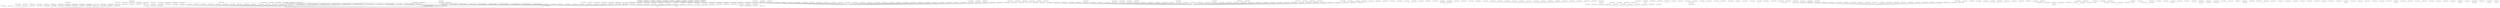 graph g {
  fontname="sans-serif";

  overlap=false;

  subgraph "cluster_net" {
    subgraph "cluster_net.minecraft" {
      subgraph "cluster_net.minecraft.pathfinding" {
      }
      subgraph "cluster_net.minecraft.client" {
        subgraph "cluster_net.minecraft.client.render" {
          subgraph "cluster_net.minecraft.client.render.entity" {
            "dp"[label="net.minecraft.client.render.entity.RenderPainting"];
          }
          "m"[label="net.minecraft.client.render.RenderGlobal"];
        }
        subgraph "cluster_net.minecraft.client.gui" {
          subgraph "cluster_net.minecraft.client.gui.menu" {
            subgraph "cluster_net.minecraft.client.gui.menu.options" {
              "ch"[label="net.minecraft.client.gui.menu.options.Options"];
              "fi"[label="net.minecraft.client.gui.menu.options.TexturePackOptions"];
              "mn"[label="net.minecraft.client.gui.menu.options.VideoOptions"];
            }
            subgraph "cluster_net.minecraft.client.gui.menu.multiplayer" {
              "fv"[label="net.minecraft.client.gui.menu.multiplayer.DownloadingTerrain"];
              "ku"[label="net.minecraft.client.gui.menu.multiplayer.Multiplayer"];
            }
            subgraph "cluster_net.minecraft.client.gui.menu.world" {
              "qp"[label="net.minecraft.client.gui.menu.world.SelectWorld"];
            }
            "cs"[label="net.minecraft.client.gui.menu.GuiScreen"];
            "fh"[label="net.minecraft.client.gui.menu.MainMenu"];
          }
        }
        subgraph "cluster_net.minecraft.client.resources" {
          "cr"[label="net.minecraft.client.resources.ThreadResourceDownload"];
        }
        subgraph "cluster_net.minecraft.client.settings" {
        }
        subgraph "cluster_net.minecraft.client.multiplayer" {
          "lq"[label="net.minecraft.client.multiplayer.WorldClient"];
        }
        "net.minecraft.client.Minecraft"[label="net.minecraft.client.Minecraft"];
        "net.minecraft.client.MinecraftApplet"[label="net.minecraft.client.MinecraftApplet"];
      }
      subgraph "cluster_net.minecraft.block" {
        subgraph "cluster_net.minecraft.block.blockentity" {
          "at"[label="net.minecraft.block.blockentity.BlockEntityTrap"];
          "cq"[label="net.minecraft.block.blockentity.BlockEntityMobSpawner"];
          "iy"[label="net.minecraft.block.blockentity.BlockEntityChest"];
          "rg"[label="net.minecraft.block.blockentity.BlockEntityFurnace"];
          "sj"[label="net.minecraft.block.blockentity.BlockEntityMusic"];
          "xa"[label="net.minecraft.block.blockentity.BlockEntitySign"];
        }
      }
      subgraph "cluster_net.minecraft.util" {
        subgraph "cluster_net.minecraft.util.math" {
        }
      }
      subgraph "cluster_net.minecraft.world" {
        subgraph "cluster_net.minecraft.world.biome" {
        }
        subgraph "cluster_net.minecraft.world.chunk" {
          subgraph "cluster_net.minecraft.world.chunk.storage" {
            "sk"[label="net.minecraft.world.chunk.storage.AlphaChunkLoader"];
          }
        }
        "et"[label="net.minecraft.world.World"];
      }
      subgraph "cluster_net.minecraft.entity" {
        subgraph "cluster_net.minecraft.entity.passive" {
          "fx"[label="net.minecraft.entity.passive.EntityTameable"];
        }
        subgraph "cluster_net.minecraft.entity.player" {
          "gh"[label="net.minecraft.entity.player.Player"];
        }
        subgraph "cluster_net.minecraft.entity.item" {
          "xb"[label="net.minecraft.entity.item.MinecartFurnace"];
        }
        "kw"[label="net.minecraft.entity.LivingBase"];
      }
      subgraph "cluster_net.minecraft.item" {
      }
      subgraph "cluster_net.minecraft.data" {
      }
      subgraph "cluster_net.minecraft.network" {
      }
      subgraph "cluster_net.minecraft.isom" {
        "net.minecraft.isom.IsomPreviewApplet"[label="net.minecraft.isom.IsomPreviewApplet"];
      }
    }
  }
  subgraph "cluster_com" {
    subgraph "cluster_com.mojang" {
      subgraph "cluster_com.mojang.nbt" {
        "o"[label="com.mojang.nbt.NBTFloat"];
        "ha"[label="com.mojang.nbt.NBTByteArray"];
        "kl"[label="com.mojang.nbt.NBTEnd"];
        "ll"[label="com.mojang.nbt.NBTLong"];
        "my"[label="com.mojang.nbt.NBTCompound"];
        "oq"[label="com.mojang.nbt.NBTInt"];
        "pq"[label="com.mojang.nbt.NBTByte"];
        "rl"[label="com.mojang.nbt.NBTList"];
        "rv"[label="com.mojang.nbt.NBTDouble"];
        "tg"[label="com.mojang.nbt.NBTShort"];
        "vs"[label="com.mojang.nbt.NBTString"];
      }
    }
  }
  "a"[label="net.minecraft.src.ClsADslyjvx"];
  "c"[label="net.minecraft.src.ClsCCjrvhrv"];
  "e"[label="net.minecraft.src.ClsEFvyhjji"];
  "f"[label="net.minecraft.src.ClsFGrgmhwz"];
  "g"[label="net.minecraft.src.ClsGBfqkrqc"];
  "i"[label="net.minecraft.src.ClsICcdeqdf"];
  "j"[label="net.minecraft.src.ClsJCevvwxz"];
  "k"[label="net.minecraft.src.ClsKHqzdaz"];
  "l"[label="net.minecraft.src.ClsLEfixejj"];
  "n"[label="net.minecraft.src.ClsNUzjqjc"];
  "p"[label="net.minecraft.src.ClsPDjwwbgb"];
  "q"[label="net.minecraft.src.ClsQEuaptpv"];
  "r"[label="net.minecraft.src.ClsREiuihbi"];
  "s"[label="net.minecraft.src.ClsSFmvursq"];
  "u"[label="net.minecraft.src.ClsUFtkjxqh"];
  "v"[label="net.minecraft.src.ClsVEvdcccm"];
  "w"[label="net.minecraft.src.ClsWGgwbajw"];
  "y"[label="net.minecraft.src.ClsYEuodagl"];
  "z"[label="net.minecraft.src.ClsZBkjtgop"];
  "aa"[label="net.minecraft.src.ClsAaBrbnprf"];
  "ab"[label="net.minecraft.src.ClsAbFgonhah"];
  "ac"[label="net.minecraft.src.ClsAcEjaetvv"];
  "ad"[label="net.minecraft.src.ClsAdGnbquvh"];
  "ae"[label="net.minecraft.src.ClsAeTjhxky"];
  "af"[label="net.minecraft.src.ClsAfGmrmkms"];
  "ag"[label="net.minecraft.src.ClsAgEjcdtfs"];
  "ah"[label="net.minecraft.src.ClsAhDwezyhe"];
  "ai"[label="net.minecraft.src.ClsAiEexmeiy"];
  "aj"[label="net.minecraft.src.ClsAjMgkqyq"];
  "al"[label="net.minecraft.src.ClsAlGyjrktc"];
  "am"[label="net.minecraft.src.ClsAmBfajgzt"];
  "an"[label="net.minecraft.src.ClsAnGrrzgsl"];
  "aq"[label="net.minecraft.src.ClsAqFedmhwb"];
  "ar"[label="net.minecraft.src.ClsArFtmiybl"];
  "au"[label="net.minecraft.src.ClsAuFqtefpi"];
  "av"[label="net.minecraft.src.ClsAvGtxpyqh"];
  "aw"[label="net.minecraft.src.ClsAwCtmnzol"];
  "ax"[label="net.minecraft.src.ClsAxDbkaoxk"];
  "ay"[label="net.minecraft.src.ClsAyFzvvjer"];
  "ba"[label="net.minecraft.src.ClsBaFkepjqq"];
  "bc"[label="net.minecraft.src.ClsBcEejvepp"];
  "be"[label="net.minecraft.src.ClsBeGjnitft"];
  "bf"[label="net.minecraft.src.ClsBfGpfdmhq"];
  "bg"[label="net.minecraft.src.ClsBgCyqbhjp"];
  "bh"[label="net.minecraft.src.ClsBhBjjyker"];
  "bi"[label="net.minecraft.src.ClsBiBdhlnqu"];
  "bj"[label="net.minecraft.src.ClsBjIpuyia"];
  "bk"[label="net.minecraft.src.ClsBkBtnpmvv"];
  "bl"[label="net.minecraft.src.ClsBlGduobwc"];
  "bo"[label="net.minecraft.src.ClsBoDcrbdsr"];
  "bq"[label="net.minecraft.src.ClsBqGdevceq"];
  "br"[label="net.minecraft.src.ClsBrWszdy"];
  "bs"[label="net.minecraft.src.ClsBsGqfrqme"];
  "bt"[label="net.minecraft.src.ClsBtFteydgt"];
  "bu"[label="net.minecraft.src.ClsBuGwccsnh"];
  "bw"[label="net.minecraft.src.ClsBwBipwkfi"];
  "bx"[label="net.minecraft.src.ClsBxRdohkw"];
  "by"[label="net.minecraft.src.ClsByFgtypdu"];
  "bz"[label="net.minecraft.src.ClsBzEwugglf"];
  "ca"[label="net.minecraft.src.ClsCaGbgkujf"];
  "cb"[label="net.minecraft.src.ClsCbDhsnmym"];
  "cc"[label="net.minecraft.src.ClsCcComlitm"];
  "ce"[label="net.minecraft.src.ClsCeBbfysqu"];
  "cg"[label="net.minecraft.src.ClsCgEugixok"];
  "cj"[label="net.minecraft.src.ClsCjFxpeoxq"];
  "ck"[label="net.minecraft.src.ClsCkGmuoemo"];
  "ct"[label="net.minecraft.src.ClsCtWumicf"];
  "cu"[label="net.minecraft.src.ClsCuGitvigy"];
  "cv"[label="net.minecraft.src.ClsCvGthavov"];
  "cw"[label="net.minecraft.src.ClsCwUaiiqr"];
  "cy"[label="net.minecraft.src.ClsCyBmvljrk"];
  "da"[label="net.minecraft.src.ClsDaRmywbu"];
  "db"[label="net.minecraft.src.ClsDbFzvvjer"];
  "dd"[label="net.minecraft.src.ClsDdBrpzvgv"];
  "de"[label="net.minecraft.src.ClsDeDgqjhfe"];
  "dh"[label="net.minecraft.src.ClsDhFjesrea"];
  "di"[label="net.minecraft.src.ClsDiCpkahcj"];
  "dk"[label="net.minecraft.src.ClsDkCzxolgx"];
  "dm"[label="net.minecraft.src.ClsDmBdaostv"];
  "dn"[label="net.minecraft.src.ClsDnRrpmfc"];
  "dq"[label="net.minecraft.src.ClsDqBlvvfns"];
  "dr"[label="net.minecraft.src.ClsDrFluvvvh"];
  "du"[label="net.minecraft.src.ClsDuCymflka"];
  "dv"[label="net.minecraft.src.ClsDvDdwesdr"];
  "dw"[label="net.minecraft.src.ClsDwFwfpuuo"];
  "dx"[label="net.minecraft.src.ClsDxPvuopp"];
  "dz"[label="net.minecraft.src.ClsDzGiuibwj"];
  "eb"[label="net.minecraft.src.ClsEbDajgtca"];
  "ec"[label="net.minecraft.src.ClsEcCahflhr"];
  "ed"[label="net.minecraft.src.ClsEdEejvepp"];
  "ee"[label="net.minecraft.src.ClsEeBoyxyd"];
  "eh"[label="net.minecraft.src.ClsEhDhvxukr"];
  "ei"[label="net.minecraft.src.ClsEiBzqellf"];
  "ek"[label="net.minecraft.src.ClsEkBrqzbzu"];
  "el"[label="net.minecraft.src.ClsElFvkymst"];
  "em"[label="net.minecraft.src.ClsEmFilsyys"];
  "en"[label="net.minecraft.src.ClsEnGnysuoi"];
  "ep"[label="net.minecraft.src.ClsEpCcoucnl"];
  "eq"[label="net.minecraft.src.ClsEqGemljhb"];
  "er"[label="net.minecraft.src.ClsErCwshxpy"];
  "es"[label="net.minecraft.src.ClsEsBawxunl"];
  "eu"[label="net.minecraft.src.ClsEuCodtbfj"];
  "ew"[label="net.minecraft.src.ClsEwBavmqqq"];
  "ex"[label="net.minecraft.src.ClsExUdvojk"];
  "ey"[label="net.minecraft.src.ClsEyPcbogx"];
  "ez"[label="net.minecraft.src.ClsEzBchgapv"];
  "fa"[label="net.minecraft.src.ClsFaDyizfnx"];
  "fb"[label="net.minecraft.src.ClsFbDgvspzb"];
  "fc"[label="net.minecraft.src.ClsFcEidhlfa"];
  "fd"[label="net.minecraft.src.ClsFdCzzrwhy"];
  "fg"[label="net.minecraft.src.ClsFgBtstalb"];
  "fj"[label="net.minecraft.src.ClsFjFluvvvh"];
  "fm"[label="net.minecraft.src.ClsFmCevvwxz"];
  "fn"[label="net.minecraft.src.ClsFnWpyeii"];
  "fo"[label="net.minecraft.src.ClsFoDdlwsbw"];
  "fp"[label="net.minecraft.src.ClsFpGvgzsmg"];
  "fq"[label="net.minecraft.src.ClsFqCkbrdcs"];
  "fr"[label="net.minecraft.src.ClsFrBrkxpue"];
  "fs"[label="net.minecraft.src.ClsFsCevvwxz"];
  "fu"[label="net.minecraft.src.ClsFuBiiesvy"];
  "fw"[label="net.minecraft.src.ClsFwFtcsamn"];
  "fy"[label="net.minecraft.src.ClsFyCuixgay"];
  "fz"[label="net.minecraft.src.ClsFzCsyuwsa"];
  "ga"[label="net.minecraft.src.ClsGaEkuehce"];
  "gc"[label="net.minecraft.src.ClsGcFmpejkh"];
  "gd"[label="net.minecraft.src.ClsGdCqooujq"];
  "gf"[label="net.minecraft.src.ClsGfGjmaken"];
  "gk"[label="net.minecraft.src.ClsGkBocuoid"];
  "gm"[label="net.minecraft.src.ClsGmBpytkvc"];
  "gn"[label="net.minecraft.src.ClsGnGyhvfr"];
  "go"[label="net.minecraft.src.ClsGoBekrdsg"];
  "gq"[label="net.minecraft.src.ClsGqFsuveww"];
  "gr"[label="net.minecraft.src.ClsGrBtpqbhn"];
  "gs"[label="net.minecraft.src.ClsGsTwpuak"];
  "gu"[label="net.minecraft.src.ClsGuBrqzbzt"];
  "gv"[label="net.minecraft.src.ClsGvBcgpbyh"];
  "gw"[label="net.minecraft.src.ClsGwEsnwuuy"];
  "gz"[label="net.minecraft.src.ClsGzBxvugce"];
  "hb"[label="net.minecraft.src.ClsHbGhfcimt"];
  "hc"[label="net.minecraft.src.ClsHcEfgkysj"];
  "hd"[label="net.minecraft.src.ClsHdFlraylm"];
  "hf"[label="net.minecraft.src.ClsHfBjvjeaq"];
  "hh"[label="net.minecraft.src.ClsHhCfuexiy"];
  "hk"[label="net.minecraft.src.ClsHkBosfluj"];
  "ho"[label="net.minecraft.src.ClsHoChzrlbo"];
  "hp"[label="net.minecraft.src.ClsHpDxplvwc"];
  "hq"[label="net.minecraft.src.ClsHqKklqch"];
  "hr"[label="net.minecraft.src.ClsHrFbvxmvz"];
  "hs"[label="net.minecraft.src.ClsHsCdcpjxs"];
  "ht"[label="net.minecraft.src.ClsHtBznaypv"];
  "hw"[label="net.minecraft.src.ClsHwFukypin"];
  "hx"[label="net.minecraft.src.ClsHxEzvrgel"];
  "hz"[label="net.minecraft.src.ClsHzGwwvpbr"];
  "ia"[label="net.minecraft.src.ClsIaWcritd"];
  "ic"[label="net.minecraft.src.ClsIcCevvwxz"];
  "id"[label="net.minecraft.src.ClsIdBcrgexa"];
  "ie"[label="net.minecraft.src.ClsIeWqlinx"];
  "if"[label="net.minecraft.src.ClsIfGrsfofd"];
  "ig"[label="net.minecraft.src.ClsIgCdqcesb"];
  "ih"[label="net.minecraft.src.ClsIhFqdpmlh"];
  "ij"[label="net.minecraft.src.ClsIjDvvcndn"];
  "im"[label="net.minecraft.src.ClsImRmywcb"];
  "ir"[label="net.minecraft.src.ClsIrGxcujhv"];
  "it"[label="net.minecraft.src.ClsItGxqsslv"];
  "iv"[label="net.minecraft.src.ClsIvKpweau"];
  "iw"[label="net.minecraft.src.ClsIwPxlugn"];
  "ix"[label="net.minecraft.src.ClsIxDjkhqgh"];
  "ja"[label="net.minecraft.src.ClsJaDsjikkz"];
  "jb"[label="net.minecraft.src.ClsJbSoctpz"];
  "jc"[label="net.minecraft.src.ClsJcFduzwor"];
  "jf"[label="net.minecraft.src.ClsJfClftmvm"];
  "jh"[label="net.minecraft.src.ClsJhRmhofa"];
  "ji"[label="net.minecraft.src.ClsJiEjaetvv"];
  "jk"[label="net.minecraft.src.ClsJkCuahnhv"];
  "jl"[label="net.minecraft.src.ClsJlPqbwmk"];
  "jm"[label="net.minecraft.src.ClsJmFkupcvz"];
  "jn"[label="net.minecraft.src.ClsJnGwvrthv"];
  "jq"[label="net.minecraft.src.ClsJqGrnknsc"];
  "jr"[label="net.minecraft.src.ClsJrWiowaf"];
  "js"[label="net.minecraft.src.ClsJsGfipnsd"];
  "ju"[label="net.minecraft.src.ClsJuFyeiviu"];
  "jv"[label="net.minecraft.src.ClsJvFibaec"];
  "jw"[label="net.minecraft.src.ClsJwDjgdrbx"];
  "jx"[label="net.minecraft.src.ClsJxDbdcuml"];
  "jy"[label="net.minecraft.src.ClsJyCdenofi"];
  "kb"[label="net.minecraft.src.ClsKbLfogsu"];
  "kc"[label="net.minecraft.src.ClsKcDtizvfa"];
  "ke"[label="net.minecraft.src.ClsKeGcramb"];
  "kg"[label="net.minecraft.src.ClsKgFluvvvh"];
  "kh"[label="net.minecraft.src.ClsKhEifztbk"];
  "ki"[label="net.minecraft.src.ClsKiMnvonf"];
  "km"[label="net.minecraft.src.ClsKmDvwgxmz"];
  "kn"[label="net.minecraft.src.ClsKnDddufqb"];
  "ks"[label="net.minecraft.src.ClsKsDdfwukt"];
  "kt"[label="net.minecraft.src.ClsKtDxplvwc"];
  "kv"[label="net.minecraft.src.ClsKvEtbmqic"];
  "kx"[label="net.minecraft.src.ClsKxFosclmc"];
  "ky"[label="net.minecraft.src.ClsKyBfajgzt"];
  "kz"[label="net.minecraft.src.ClsKzGgqumki"];
  "lb"[label="net.minecraft.src.ClsLbXehedh"];
  "lc"[label="net.minecraft.src.ClsLcBagtgif"];
  "ld"[label="net.minecraft.src.ClsLdDnvitzi"];
  "lf"[label="net.minecraft.src.ClsLfNhxosw"];
  "lg"[label="net.minecraft.src.ClsLgGpyhgr"];
  "lh"[label="net.minecraft.src.ClsLhKpweau"];
  "li"[label="net.minecraft.src.ClsLiEuymbbb"];
  "lj"[label="net.minecraft.src.ClsLjCyjeeuy"];
  "lm"[label="net.minecraft.src.ClsLmGluknuo"];
  "lo"[label="net.minecraft.src.ClsLoEkdijxv"];
  "lp"[label="net.minecraft.src.ClsLpEcvyszi"];
  "lr"[label="net.minecraft.src.ClsLrDgqjhfe"];
  "ls"[label="net.minecraft.src.ClsLsGocvowp"];
  "lt"[label="net.minecraft.src.ClsLtGnjuml"];
  "lu"[label="net.minecraft.src.ClsLuEvqboes"];
  "lv"[label="net.minecraft.src.ClsLvEbuhcjo"];
  "lw"[label="net.minecraft.src.ClsLwCqooujq"];
  "lx"[label="net.minecraft.src.ClsLxDephqf"];
  "ly"[label="net.minecraft.src.ClsLyEjaetvv"];
  "lz"[label="net.minecraft.src.ClsLzGskahas"];
  "ma"[label="net.minecraft.src.ClsMaFluvvvh"];
  "mb"[label="net.minecraft.src.ClsMbBkuljkc"];
  "mc"[label="net.minecraft.src.ClsMcGtgyiyo"];
  "md"[label="net.minecraft.src.ClsMdBidorku"];
  "me"[label="net.minecraft.src.ClsMeEwqbwrx"];
  "mf"[label="net.minecraft.src.ClsMfCimmefx"];
  "mg"[label="net.minecraft.src.ClsMgGmefskk"];
  "mh"[label="net.minecraft.src.ClsMhFofpkwg"];
  "mi"[label="net.minecraft.src.ClsMiBoyxyd"];
  "mm"[label="net.minecraft.src.ClsMmBfbmcrz"];
  "mo"[label="net.minecraft.src.ClsMoDwhdmpk"];
  "mq"[label="net.minecraft.src.ClsMqFnbothy"];
  "mr"[label="net.minecraft.src.ClsMrGwqcpsy"];
  "ms"[label="net.minecraft.src.ClsMsGyjzikc"];
  "mt"[label="net.minecraft.src.ClsMtEvuirrf"];
  "mu"[label="net.minecraft.src.ClsMuCcoucnl"];
  "mv"[label="net.minecraft.src.ClsMvPxluix"];
  "mw"[label="net.minecraft.src.ClsMwFdjgtus"];
  "mx"[label="net.minecraft.src.ClsMxFdhsbnf"];
  "nb"[label="net.minecraft.src.ClsNbGjzvppn"];
  "nc"[label="net.minecraft.src.ClsNcFrfwebl"];
  "nd"[label="net.minecraft.src.ClsNdCzwrmqw"];
  "ne"[label="net.minecraft.src.ClsNeCdkrjjq"];
  "ng"[label="net.minecraft.src.ClsNgDdlgabv"];
  "ni"[label="net.minecraft.src.ClsNiDkzgthw"];
  "nj"[label="net.minecraft.src.ClsNjEpfhrje"];
  "nk"[label="net.minecraft.src.ClsNkChemuks"];
  "nl"[label="net.minecraft.src.ClsNlMwpqoe"];
  "nm"[label="net.minecraft.src.ClsNmEgxydea"];
  "nn"[label="net.minecraft.src.ClsNnGunwrft"];
  "np"[label="net.minecraft.src.ClsNpEjgsrkt"];
  "nq"[label="net.minecraft.src.ClsNqFmpejkh"];
  "nr"[label="net.minecraft.src.ClsNrCfzbixo"];
  "ns"[label="net.minecraft.src.ClsNsEhiruwl"];
  "nt"[label="net.minecraft.src.ClsNtEqcgfjq"];
  "nu"[label="net.minecraft.src.ClsNuEasvpbk"];
  "nv"[label="net.minecraft.src.ClsNvDsksulk"];
  "nw"[label="net.minecraft.src.ClsNwUqbnym"];
  "ny"[label="net.minecraft.src.ClsNyDnvitzi"];
  "nz"[label="net.minecraft.src.ClsNzBslqlj"];
  "oa"[label="net.minecraft.src.ClsOaEpzspcl"];
  "ob"[label="net.minecraft.src.ClsObFnpukfd"];
  "oc"[label="net.minecraft.src.ClsOcFidnrfu"];
  "od"[label="net.minecraft.src.ClsOdFcvzfix"];
  "of"[label="net.minecraft.src.ClsOfGnjuml"];
  "oi"[label="net.minecraft.src.ClsOiBtdwirc"];
  "oj"[label="net.minecraft.src.ClsOjMybfwb"];
  "ok"[label="net.minecraft.src.ClsOkEtuuzcu"];
  "ol"[label="net.minecraft.src.ClsOlGorwzc"];
  "om"[label="net.minecraft.src.ClsOmFvevimo"];
  "op"[label="net.minecraft.src.ClsOpFszztub"];
  "or"[label="net.minecraft.src.ClsOrHswiff"];
  "os"[label="net.minecraft.src.ClsOsBiiesvy"];
  "ou"[label="net.minecraft.src.ClsOuByjjngx"];
  "ow"[label="net.minecraft.src.ClsOwGaesznr"];
  "ox"[label="net.minecraft.src.ClsOxCevvwxz"];
  "pa"[label="net.minecraft.src.ClsPaDjhhiuv"];
  "pb"[label="net.minecraft.src.ClsPbEmkuxcw"];
  "pd"[label="net.minecraft.src.ClsPdFzvvjer"];
  "pe"[label="net.minecraft.src.ClsPeCixikgy"];
  "pf"[label="net.minecraft.src.ClsPfDjktbuk"];
  "pg"[label="net.minecraft.src.ClsPgBmodbnw"];
  "ph"[label="net.minecraft.src.ClsPhLdqepo"];
  "pi"[label="net.minecraft.src.ClsPiErflcen"];
  "pj"[label="net.minecraft.src.ClsPjBhvqvxo"];
  "pl"[label="net.minecraft.src.ClsPlFoytos"];
  "pm"[label="net.minecraft.src.ClsPmGycbelq"];
  "pn"[label="net.minecraft.src.ClsPnEpzlitu"];
  "po"[label="net.minecraft.src.ClsPoCalosjz"];
  "pp"[label="net.minecraft.src.ClsPpFmqxadz"];
  "ps"[label="net.minecraft.src.ClsPsFexgedx"];
  "pt"[label="net.minecraft.src.ClsPtDsacojf"];
  "pu"[label="net.minecraft.src.ClsPuDmeegxz"];
  "pv"[label="net.minecraft.src.ClsPvDkldaj"];
  "pw"[label="net.minecraft.src.ClsPwBsjztyy"];
  "py"[label="net.minecraft.src.ClsPyDkclsfp"];
  "pz"[label="net.minecraft.src.ClsPzDgqjhfe"];
  "qb"[label="net.minecraft.src.ClsQbBfqkrqc"];
  "qc"[label="net.minecraft.src.ClsQcGsbdlsw"];
  "qd"[label="net.minecraft.src.ClsQdDqrgvkg"];
  "qg"[label="net.minecraft.src.ClsQgFfkywlb"];
  "qh"[label="net.minecraft.src.ClsQhGmekznk"];
  "qj"[label="net.minecraft.src.ClsQjFpbawbg"];
  "qk"[label="net.minecraft.src.ClsQkFpbawcl"];
  "ql"[label="net.minecraft.src.ClsQlFgnxinw"];
  "qm"[label="net.minecraft.src.ClsQmCiuxjrr"];
  "qn"[label="net.minecraft.src.ClsQnReuysx"];
  "qo"[label="net.minecraft.src.ClsQoEnuwbiy"];
  "qq"[label="net.minecraft.src.ClsQqEwisyka"];
  "qr"[label="net.minecraft.src.ClsQrCfcnzge"];
  "qt"[label="net.minecraft.src.ClsQtBrqzbzu"];
  "qu"[label="net.minecraft.src.ClsQuBxidhsz"];
  "qv"[label="net.minecraft.src.ClsQvCriibbl"];
  "qw"[label="net.minecraft.src.ClsQwDhvgwqw"];
  "qx"[label="net.minecraft.src.ClsQxEibapck"];
  "qy"[label="net.minecraft.src.ClsQyDjhhiuv"];
  "qz"[label="net.minecraft.src.ClsQzDuejfqt"];
  "ra"[label="net.minecraft.src.ClsRaCfhgxzk"];
  "rb"[label="net.minecraft.src.ClsRbGsbdltn"];
  "rc"[label="net.minecraft.src.ClsRcCevvwxz"];
  "rd"[label="net.minecraft.src.ClsRdBfajgzt"];
  "re"[label="net.minecraft.src.ClsReVvnvez"];
  "rh"[label="net.minecraft.src.ClsRhCrzzgry"];
  "ri"[label="net.minecraft.src.ClsRiDwtiwdw"];
  "rk"[label="net.minecraft.src.ClsRkClftmvm"];
  "rm"[label="net.minecraft.src.ClsRmGorwzc"];
  "rn"[label="net.minecraft.src.ClsRnEceojrn"];
  "ro"[label="net.minecraft.src.ClsRoDvvjqqf"];
  "rq"[label="net.minecraft.src.ClsRqUaiiqr"];
  "rr"[label="net.minecraft.src.ClsRrDjhhiuv"];
  "rt"[label="net.minecraft.src.ClsRtDoxbwyp"];
  "ru"[label="net.minecraft.src.ClsRuDlmivzu"];
  "rw"[label="net.minecraft.src.ClsRwFilwmja"];
  "rx"[label="net.minecraft.src.ClsRxBajcotd"];
  "ry"[label="net.minecraft.src.ClsRyFomzeqa"];
  "rz"[label="net.minecraft.src.ClsRzDbylzol"];
  "sb"[label="net.minecraft.src.ClsSbFluvvvh"];
  "sf"[label="net.minecraft.src.ClsSfFpunyes"];
  "sg"[label="net.minecraft.src.ClsSgDtgoacv"];
  "sh"[label="net.minecraft.src.ClsShCswhdro"];
  "sm"[label="net.minecraft.src.ClsSmFycfzvn"];
  "sn"[label="net.minecraft.src.ClsSnFogbjqz"];
  "so"[label="net.minecraft.src.ClsSoFnbothy"];
  "sp"[label="net.minecraft.src.ClsSpEsivhau"];
  "sr"[label="net.minecraft.src.ClsSrClftmvm"];
  "ss"[label="net.minecraft.src.ClsSsFfpftbz"];
  "st"[label="net.minecraft.src.ClsStCbrxnpz"];
  "su"[label="net.minecraft.src.ClsSuMjqiju"];
  "sw"[label="net.minecraft.src.ClsSwMjqiju"];
  "sy"[label="net.minecraft.src.ClsSyMjqiju"];
  "ta"[label="net.minecraft.src.ClsTaXvyzgc"];
  "tb"[label="net.minecraft.src.ClsTbFgepjzb"];
  "tc"[label="net.minecraft.src.ClsTcBwckgzm"];
  "td"[label="net.minecraft.src.ClsTdFppckme"];
  "te"[label="net.minecraft.src.ClsTeFywjzhe"];
  "tf"[label="net.minecraft.src.ClsTfDzgfwpj"];
  "th"[label="net.minecraft.src.ClsThGeilaze"];
  "tk"[label="net.minecraft.src.ClsTkBpdktti"];
  "tl"[label="net.minecraft.src.ClsTlByrdycj"];
  "tn"[label="net.minecraft.src.ClsTnBhpybfe"];
  "tp"[label="net.minecraft.src.ClsTpNyfamh"];
  "tq"[label="net.minecraft.src.ClsTqTqjlms"];
  "tr"[label="net.minecraft.src.ClsTrXebgmy"];
  "ts"[label="net.minecraft.src.ClsTsMlwlph"];
  "tt"[label="net.minecraft.src.ClsTtXmqkzl"];
  "tu"[label="net.minecraft.src.ClsTuFdmeijp"];
  "tv"[label="net.minecraft.src.ClsTvDxplvwc"];
  "tw"[label="net.minecraft.src.ClsTwDhfjycx"];
  "tx"[label="net.minecraft.src.ClsTxYmrgbt"];
  "tz"[label="net.minecraft.src.ClsTzDupsqrg"];
  "ua"[label="net.minecraft.src.ClsUaFublpyv"];
  "uc"[label="net.minecraft.src.ClsUcDlbeuvn"];
  "ud"[label="net.minecraft.src.ClsUdCbrxnpz"];
  "ue"[label="net.minecraft.src.ClsUeEpqpnxq"];
  "uf"[label="net.minecraft.src.ClsUfCrlehht"];
  "ug"[label="net.minecraft.src.ClsUgBigivcd"];
  "ui"[label="net.minecraft.src.ClsUiCzteqdt"];
  "uj"[label="net.minecraft.src.ClsUjCxtcrna"];
  "ul"[label="net.minecraft.src.ClsUlMwpqoe"];
  "um"[label="net.minecraft.src.ClsUmDjndpdo"];
  "un"[label="net.minecraft.src.ClsUnYpuwvw"];
  "uo"[label="net.minecraft.src.ClsUoWszdy"];
  "up"[label="net.minecraft.src.ClsUpClftmvm"];
  "uq"[label="net.minecraft.src.ClsUqEdiewbg"];
  "us"[label="net.minecraft.src.ClsUsEkmnfxb"];
  "ut"[label="net.minecraft.src.ClsUtFnglyqy"];
  "uu"[label="net.minecraft.src.ClsUuBgxjmzo"];
  "uv"[label="net.minecraft.src.ClsUvFxhsupw"];
  "uw"[label="net.minecraft.src.ClsUwBiwkuqk"];
  "ux"[label="net.minecraft.src.ClsUxGnkyleb"];
  "va"[label="net.minecraft.src.ClsVaEueafnj"];
  "vd"[label="net.minecraft.src.ClsVdBkztimb"];
  "vf"[label="net.minecraft.src.ClsVfDdfwukt"];
  "vg"[label="net.minecraft.src.ClsVgGnbutkj"];
  "vh"[label="net.minecraft.src.ClsVhBmtymra"];
  "vi"[label="net.minecraft.src.ClsViHxaotv"];
  "vj"[label="net.minecraft.src.ClsVjCevvwxz"];
  "vl"[label="net.minecraft.src.ClsVlEckpkdf"];
  "vm"[label="net.minecraft.src.ClsVmFuvuywy"];
  "vn"[label="net.minecraft.src.ClsVnBaclxmt"];
  "vo"[label="net.minecraft.src.ClsVoCevvwxz"];
  "vp"[label="net.minecraft.src.ClsVpBwovhat"];
  "vq"[label="net.minecraft.src.ClsVqFxgqfbl"];
  "vu"[label="net.minecraft.src.ClsVuNkredx"];
  "vv"[label="net.minecraft.src.ClsVvBbmntnd"];
  "vw"[label="net.minecraft.src.ClsVwHhycjn"];
  "vx"[label="net.minecraft.src.ClsVxCbrxnpz"];
  "vz"[label="net.minecraft.src.ClsVzBbanezn"];
  "wa"[label="net.minecraft.src.ClsWaFbehfaa"];
  "wb"[label="net.minecraft.src.ClsWbBbanezn"];
  "wc"[label="net.minecraft.src.ClsWcFvvqrnw"];
  "wd"[label="net.minecraft.src.ClsWdEjaetvv"];
  "we"[label="net.minecraft.src.ClsWeFzvvjer"];
  "wg"[label="net.minecraft.src.ClsWgCgdqlpc"];
  "wh"[label="net.minecraft.src.ClsWhDqmquww"];
  "wi"[label="net.minecraft.src.ClsWiCevvwxz"];
  "wj"[label="net.minecraft.src.ClsWjFdmlhhm"];
  "wm"[label="net.minecraft.src.ClsWmDrvdzfu"];
  "wn"[label="net.minecraft.src.ClsWnSwqunr"];
  "wo"[label="net.minecraft.src.ClsWoDcbvgd"];
  "wp"[label="net.minecraft.src.ClsWpFcriicv"];
  "wq"[label="net.minecraft.src.ClsWqGrwkjdk"];
  "ws"[label="net.minecraft.src.ClsWsXdfjmn"];
  "wt"[label="net.minecraft.src.ClsWtEvehhoe"];
  "wu"[label="net.minecraft.src.ClsWuCzmgebu"];
  "wv"[label="net.minecraft.src.ClsWvDypxduh"];
  "ww"[label="net.minecraft.src.ClsWwFtfhsdu"];
  "wx"[label="net.minecraft.src.ClsWxCevvwxz"];
  "wy"[label="net.minecraft.src.ClsWyDserdzh"];
  "wz"[label="net.minecraft.src.ClsWzBfrgpfy"];
  "xc"[label="net.minecraft.src.ClsXcDxplvwc"];
  "xg"[label="net.minecraft.src.ClsXgFcwbfsw"];
  "xh"[label="net.minecraft.src.ClsXhGnjuml"];
  "xi"[label="net.minecraft.src.ClsXiDnauxhi"];
  "xk"[label="net.minecraft.src.ClsXkWchlib"];
  "xl"[label="net.minecraft.src.ClsXlFnocslq"];
  "xm"[label="net.minecraft.src.ClsXmMqnfrm"];
  "xn"[label="net.minecraft.src.ClsXnCecwysw"];
  "a" -- "jo";
  "c" -- "xk";
  "e" -- "qu";
  "f" -- "kf";
  "g" -- "jj";
  "i" -- "xf";
  "j" -- "oh";
  "k" -- "to";
  "l" -- "gk";
  "m" -- "on";
  "n" -- "jt";
  "o" -- "hu";
  "p" -- "net.minecraft.client.Minecraft";
  "q" -- "java.awt.Canvas";
  "r" -- "jo";
  "s" -- "jj";
  "u" -- "gk";
  "v" -- "dj";
  "w" -- "java.util.ArrayList";
  "y" -- "do";
  "z" -- "jk";
  "aa" -- "to";
  "ab" -- "java.lang.IllegalArgumentException";
  "ac" -- "wm";
  "ad" -- "hr";
  "ae" -- "il";
  "af" -- "to";
  "ag" -- "cl";
  "ah" -- "iw";
  "ai" -- "cl";
  "aj" -- "cx";
  "al" -- "ab";
  "am" -- "kr";
  "an" -- "ht";
  "aq" -- "di";
  "ar" -- "as";
  "at" -- "nx";
  "at" -- "la";
  "au" -- "xf";
  "av" -- "bp";
  "aw" -- "gb";
  "ax" -- "java.awt.Canvas";
  "ax" -- "java.awt.event.KeyListener";
  "ax" -- "java.awt.event.MouseListener";
  "ax" -- "java.awt.event.MouseMotionListener";
  "ax" -- "java.lang.Runnable";
  "ay" -- "oh";
  "ba" -- "ht";
  "bc" -- "cc";
  "be" -- "mv";
  "bf" -- "do";
  "bg" -- "vc";
  "bh" -- "vc";
  "bi" -- "vi";
  "bi" -- "ev";
  "bj" -- "vc";
  "bk" -- "java.lang.Comparable";
  "bl" -- "to";
  "bo" -- "to";
  "bq" -- "ba";
  "br" -- "rj";
  "bs" -- "xm";
  "bt" -- "jo";
  "bu" -- "java.awt.Panel";
  "bw" -- "do";
  "bx" -- "cs";
  "by" -- "rj";
  "bz" -- "as";
  "ca" -- "cs";
  "cb" -- "if";
  "cc" -- "gb";
  "ce" -- "java.io.FileFilter";
  "cg" -- "go";
  "ch" -- "cs";
  "cj" -- "wm";
  "ck" -- "gb";
  "cq" -- "nx";
  "cr" -- "java.lang.Thread";
  "cs" -- "sx";
  "ct" -- "uf";
  "cu" -- "gh";
  "cv" -- "qu";
  "cw" -- "kk";
  "cy" -- "bp";
  "da" -- "jo";
  "db" -- "oh";
  "dd" -- "ba";
  "de" -- "gb";
  "dh" -- "to";
  "di" -- "gb";
  "dk" -- "gk";
  "dm" -- "sx";
  "dn" -- "cs";
  "dp" -- "bp";
  "dq" -- "java.lang.Comparable";
  "dr" -- "mr";
  "du" -- "kf";
  "dv" -- "to";
  "dw" -- "jo";
  "dx" -- "mr";
  "dz" -- "ex";
  "eb" -- "ln";
  "ec" -- "wm";
  "ed" -- "cc";
  "ee" -- "to";
  "eh" -- "oh";
  "ei" -- "gk";
  "ek" -- "jo";
  "el" -- "hr";
  "em" -- "wf";
  "en" -- "cs";
  "ep" -- "jt";
  "eq" -- "jo";
  "er" -- "ee";
  "es" -- "to";
  "et" -- "wf";
  "eu" -- "bp";
  "ew" -- "wm";
  "ex" -- "jt";
  "ey" -- "to";
  "ez" -- "cs";
  "fa" -- "iw";
  "fb" -- "oh";
  "fc" -- "vk";
  "fd" -- "to";
  "fg" -- "go";
  "fh" -- "cs";
  "fi" -- "cs";
  "fj" -- "jj";
  "fm" -- "oh";
  "fn" -- "java.awt.Canvas";
  "fo" -- "rj";
  "fp" -- "if";
  "fq" -- "go";
  "fr" -- "cs";
  "fs" -- "oh";
  "fu" -- "java.util.Comparator";
  "fv" -- "cs";
  "fw" -- "fr";
  "fx" -- "ba";
  "fy" -- "jo";
  "fz" -- "to";
  "ga" -- "wm";
  "gc" -- "bp";
  "gd" -- "cc";
  "gf" -- "ho";
  "gh" -- "kw";
  "gk" -- "bp";
  "gm" -- "jo";
  "gn" -- "wm";
  "go" -- "ht";
  "go" -- "ev";
  "gq" -- "to";
  "gr" -- "wl";
  "gs" -- "uu";
  "gu" -- "jo";
  "gv" -- "mr";
  "gw" -- "sm";
  "gz" -- "rj";
  "ha" -- "hu";
  "hb" -- "jo";
  "hc" -- "ho";
  "hd" -- "jo";
  "hf" -- "as";
  "hh" -- "gb";
  "hk" -- "java.io.ByteArrayOutputStream";
  "ho" -- "cs";
  "hp" -- "gb";
  "hq" -- "as";
  "hr" -- "jo";
  "hs" -- "oh";
  "ht" -- "kw";
  "hw" -- "jt";
  "hx" -- "wm";
  "hz" -- "paulscode.sound.codecs.CodecJOrbis";
  "ia" -- "gk";
  "ic" -- "oh";
  "id" -- "dl";
  "ie" -- "do";
  "if" -- "kk";
  "ig" -- "jo";
  "ih" -- "la";
  "ij" -- "gj";
  "im" -- "jo";
  "ir" -- "cs";
  "it" -- "jo";
  "iv" -- "java.util.Comparator";
  "iw" -- "to";
  "ix" -- "to";
  "iy" -- "nx";
  "iy" -- "la";
  "ja" -- "rj";
  "jb" -- "jo";
  "jc" -- "to";
  "jf" -- "jo";
  "jh" -- "jo";
  "ji" -- "wm";
  "jk" -- "sx";
  "jl" -- "au";
  "jm" -- "java.lang.Thread";
  "jn" -- "gi";
  "jq" -- "au";
  "jr" -- "bp";
  "js" -- "gb";
  "ju" -- "net.minecraft.client.Minecraft";
  "jv" -- "java.awt.event.WindowAdapter";
  "jw" -- "pf";
  "jx" -- "to";
  "jy" -- "as";
  "kb" -- "cf";
  "kc" -- "java.util.Comparator";
  "ke" -- "gb";
  "kg" -- "dz";
  "kh" -- "az";
  "ki" -- "to";
  "kl" -- "hu";
  "km" -- "kq";
  "kn" -- "ej";
  "ks" -- "jt";
  "kt" -- "gb";
  "ku" -- "cs";
  "kv" -- "tj";
  "kw" -- "rj";
  "kx" -- "uz";
  "ky" -- "kr";
  "kz" -- "gb";
  "lb" -- "rj";
  "lc" -- "to";
  "ld" -- "jo";
  "lf" -- "bp";
  "lg" -- "bp";
  "lh" -- "java.util.Comparator";
  "li" -- "gk";
  "lj" -- "kk";
  "ll" -- "hu";
  "lm" -- "jo";
  "lo" -- "wr";
  "lp" -- "gk";
  "lq" -- "et";
  "lr" -- "gb";
  "ls" -- "jo";
  "lt" -- "jo";
  "lu" -- "la";
  "lv" -- "oh";
  "lw" -- "cc";
  "lx" -- "to";
  "ly" -- "wm";
  "lz" -- "fc";
  "ma" -- "mr";
  "mb" -- "jo";
  "mc" -- "ov";
  "md" -- "ov";
  "me" -- "ab";
  "mf" -- "ov";
  "mg" -- "se";
  "mh" -- "jo";
  "mi" -- "fz";
  "mm" -- "uu";
  "mn" -- "cs";
  "mo" -- "iw";
  "mq" -- "jo";
  "mr" -- "jt";
  "ms" -- "jt";
  "mt" -- "java.io.InputStream";
  "mu" -- "jt";
  "mv" -- "to";
  "mw" -- "jo";
  "mx" -- "go";
  "my" -- "hu";
  "nb" -- "qo";
  "nc" -- "uk";
  "nd" -- "jo";
  "ne" -- "to";
  "ng" -- "kf";
  "ni" -- "pf";
  "nj" -- "jo";
  "nk" -- "la";
  "nl" -- "as";
  "nm" -- "to";
  "nn" -- "jo";
  "np" -- "qo";
  "nq" -- "bp";
  "nr" -- "ho";
  "ns" -- "wm";
  "nt" -- "to";
  "nu" -- "nf";
  "nv" -- "to";
  "nw" -- "ho";
  "ny" -- "jo";
  "nz" -- "java.util.HashMap";
  "oa" -- "cs";
  "ob" -- "h";
  "oc" -- "wm";
  "od" -- "to";
  "of" -- "jo";
  "oi" -- "od";
  "oj" -- "bp";
  "ok" -- "nf";
  "ol" -- "fk";
  "om" -- "bp";
  "op" -- "il";
  "oq" -- "hu";
  "or" -- "gk";
  "os" -- "java.util.Comparator";
  "ou" -- "qu";
  "ow" -- "ge";
  "ox" -- "oh";
  "pa" -- "td";
  "pb" -- "gj";
  "pb" -- "java.lang.Comparable";
  "pd" -- "oh";
  "pe" -- "gb";
  "pf" -- "gj";
  "pg" -- "au";
  "ph" -- "au";
  "pi" -- "cs";
  "pj" -- "au";
  "pl" -- "xm";
  "pm" -- "jo";
  "pn" -- "wm";
  "po" -- "cf";
  "pp" -- "la";
  "pq" -- "hu";
  "ps" -- "jo";
  "pt" -- "cs";
  "pu" -- "wm";
  "pv" -- "rj";
  "pw" -- "rj";
  "py" -- "java.lang.Comparable";
  "pz" -- "gb";
  "qb" -- "jj";
  "qc" -- "jo";
  "qd" -- "to";
  "qg" -- "jo";
  "qh" -- "to";
  "qj" -- "gb";
  "qk" -- "gb";
  "ql" -- "jo";
  "qm" -- "to";
  "qn" -- "sx";
  "qo" -- "to";
  "qp" -- "cs";
  "qq" -- "mj";
  "qr" -- "java.io.FilenameFilter";
  "qt" -- "jo";
  "qu" -- "to";
  "qv" -- "gb";
  "qw" -- "to";
  "qx" -- "gb";
  "qy" -- "td";
  "qz" -- "jt";
  "ra" -- "as";
  "rb" -- "jo";
  "rc" -- "oh";
  "rd" -- "kr";
  "re" -- "do";
  "rg" -- "nx";
  "rg" -- "la";
  "rh" -- "rj";
  "ri" -- "to";
  "rk" -- "jo";
  "rl" -- "hu";
  "rm" -- "fk";
  "rn" -- "xd";
  "ro" -- "to";
  "rq" -- "kk";
  "rr" -- "td";
  "rt" -- "kf";
  "ru" -- "vu";
  "rv" -- "hu";
  "rw" -- "di";
  "rx" -- "bp";
  "ry" -- "qu";
  "rz" -- "jt";
  "sb" -- "jj";
  "sf" -- "java.lang.Thread";
  "sg" -- "cu";
  "sh" -- "uu";
  "sj" -- "nx";
  "sk" -- "az";
  "sm" -- "mp";
  "sn" -- "gb";
  "so" -- "jo";
  "sp" -- "dl";
  "sr" -- "jo";
  "ss" -- "uk";
  "st" -- "java.lang.Thread";
  "su" -- "kf";
  "sw" -- "kf";
  "sy" -- "kf";
  "ta" -- "ho";
  "tb" -- "cx";
  "tc" -- "cx";
  "td" -- "jo";
  "te" -- "jo";
  "tf" -- "qu";
  "tg" -- "hu";
  "th" -- "to";
  "tk" -- "cs";
  "tl" -- "sx";
  "tn" -- "java.lang.RuntimeException";
  "tp" -- "cf";
  "tq" -- "kw";
  "tq" -- "ev";
  "tr" -- "jo";
  "ts" -- "go";
  "tt" -- "gk";
  "tu" -- "java.lang.Comparable";
  "tv" -- "gb";
  "tw" -- "gb";
  "tx" -- "to";
  "tz" -- "to";
  "ua" -- "hr";
  "uc" -- "java.lang.Thread";
  "ud" -- "java.lang.Thread";
  "ue" -- "to";
  "uf" -- "to";
  "ug" -- "gj";
  "ui" -- "h";
  "uj" -- "ge";
  "ul" -- "as";
  "um" -- "jo";
  "un" -- "sx";
  "uo" -- "rj";
  "up" -- "jo";
  "uq" -- "cs";
  "us" -- "jk";
  "ut" -- "gb";
  "uu" -- "to";
  "uv" -- "di";
  "uw" -- "vr";
  "ux" -- "gk";
  "va" -- "ba";
  "vd" -- "la";
  "vf" -- "jt";
  "vg" -- "to";
  "vh" -- "to";
  "vi" -- "kw";
  "vj" -- "oh";
  "vl" -- "jo";
  "vm" -- "java.awt.Canvas";
  "vn" -- "ba";
  "vo" -- "oh";
  "vp" -- "vk";
  "vq" -- "java.lang.Thread";
  "vs" -- "hu";
  "vu" -- "wm";
  "vv" -- "java.lang.Exception";
  "vw" -- "to";
  "vx" -- "java.lang.Thread";
  "vz" -- "java.lang.Thread";
  "wa" -- "nf";
  "wb" -- "java.lang.Thread";
  "wc" -- "cs";
  "wd" -- "wm";
  "we" -- "oh";
  "wg" -- "qu";
  "wh" -- "to";
  "wi" -- "oh";
  "wj" -- "an";
  "wm" -- "rj";
  "wn" -- "java.lang.Error";
  "wo" -- "gk";
  "wp" -- "gh";
  "wq" -- "ts";
  "ws" -- "cs";
  "wt" -- "uk";
  "wu" -- "gb";
  "wv" -- "cf";
  "ww" -- "gk";
  "wx" -- "oh";
  "wy" -- "to";
  "wz" -- "jj";
  "xa" -- "nx";
  "xb" -- "rj";
  "xb" -- "la";
  "xc" -- "gb";
  "xg" -- "to";
  "xh" -- "jo";
  "xi" -- "to";
  "xk" -- "rj";
  "xl" -- "ge";
  "xm" -- "gb";
  "xn" -- "gk";
  "net.minecraft.client.Minecraft" -- "java.lang.Runnable";
  "net.minecraft.client.MinecraftApplet" -- "java.applet.Applet";
  "net.minecraft.isom.IsomPreviewApplet" -- "java.applet.Applet";
}
